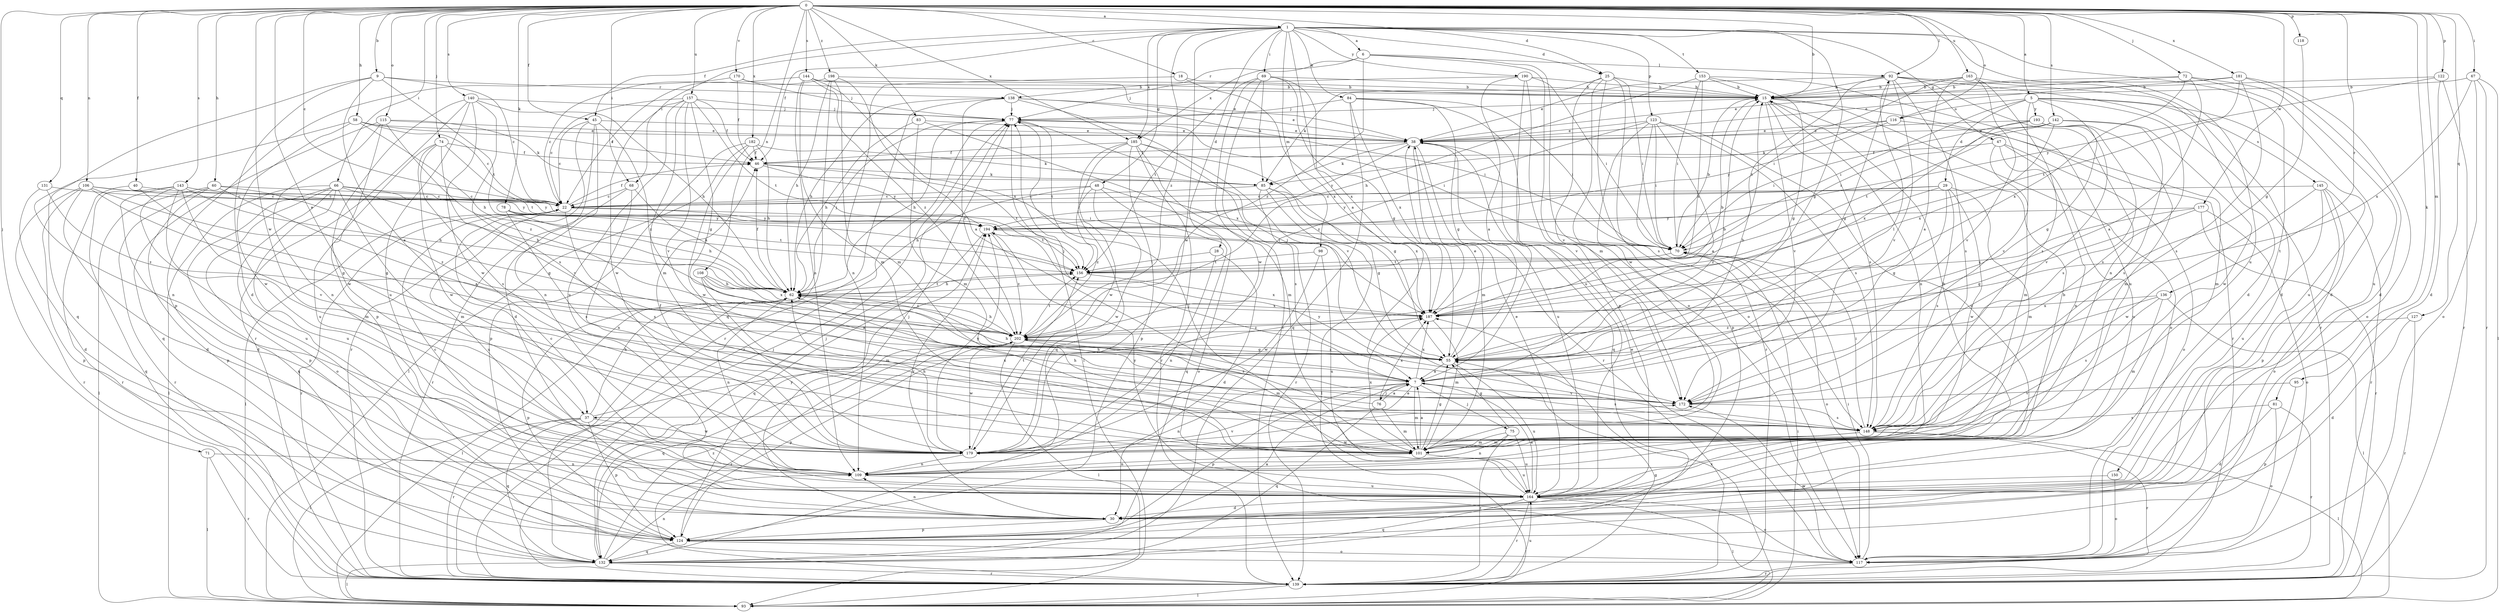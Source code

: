 strict digraph  {
0;
1;
5;
6;
7;
9;
15;
18;
22;
25;
28;
29;
30;
37;
38;
40;
45;
46;
47;
48;
55;
58;
60;
62;
66;
67;
68;
69;
70;
71;
72;
74;
75;
76;
77;
78;
81;
83;
84;
85;
92;
93;
95;
98;
101;
106;
108;
109;
115;
116;
117;
118;
122;
123;
124;
127;
131;
132;
136;
138;
139;
140;
142;
143;
144;
145;
148;
150;
153;
156;
157;
163;
164;
170;
172;
177;
179;
181;
182;
185;
187;
190;
193;
194;
198;
202;
0 -> 1  [label=a];
0 -> 5  [label=a];
0 -> 9  [label=b];
0 -> 15  [label=b];
0 -> 18  [label=c];
0 -> 22  [label=c];
0 -> 25  [label=d];
0 -> 37  [label=e];
0 -> 40  [label=f];
0 -> 45  [label=f];
0 -> 58  [label=h];
0 -> 60  [label=h];
0 -> 66  [label=i];
0 -> 67  [label=i];
0 -> 68  [label=i];
0 -> 71  [label=j];
0 -> 72  [label=j];
0 -> 74  [label=j];
0 -> 78  [label=k];
0 -> 81  [label=k];
0 -> 83  [label=k];
0 -> 92  [label=l];
0 -> 95  [label=m];
0 -> 106  [label=n];
0 -> 108  [label=n];
0 -> 115  [label=o];
0 -> 116  [label=o];
0 -> 118  [label=p];
0 -> 122  [label=p];
0 -> 127  [label=q];
0 -> 131  [label=q];
0 -> 136  [label=r];
0 -> 140  [label=s];
0 -> 142  [label=s];
0 -> 143  [label=s];
0 -> 144  [label=s];
0 -> 157  [label=u];
0 -> 163  [label=u];
0 -> 170  [label=v];
0 -> 177  [label=w];
0 -> 179  [label=w];
0 -> 181  [label=x];
0 -> 182  [label=x];
0 -> 185  [label=x];
0 -> 198  [label=z];
1 -> 6  [label=a];
1 -> 7  [label=a];
1 -> 25  [label=d];
1 -> 28  [label=d];
1 -> 45  [label=f];
1 -> 46  [label=f];
1 -> 47  [label=g];
1 -> 48  [label=g];
1 -> 55  [label=g];
1 -> 68  [label=i];
1 -> 69  [label=i];
1 -> 84  [label=k];
1 -> 98  [label=m];
1 -> 123  [label=p];
1 -> 150  [label=t];
1 -> 153  [label=t];
1 -> 164  [label=u];
1 -> 179  [label=w];
1 -> 185  [label=x];
1 -> 190  [label=y];
1 -> 202  [label=z];
5 -> 29  [label=d];
5 -> 55  [label=g];
5 -> 70  [label=i];
5 -> 116  [label=o];
5 -> 145  [label=s];
5 -> 148  [label=s];
5 -> 164  [label=u];
5 -> 172  [label=v];
5 -> 193  [label=y];
6 -> 92  [label=l];
6 -> 101  [label=m];
6 -> 117  [label=o];
6 -> 138  [label=r];
6 -> 185  [label=x];
6 -> 202  [label=z];
7 -> 15  [label=b];
7 -> 37  [label=e];
7 -> 62  [label=h];
7 -> 75  [label=j];
7 -> 76  [label=j];
7 -> 77  [label=j];
7 -> 92  [label=l];
7 -> 101  [label=m];
7 -> 109  [label=n];
7 -> 124  [label=p];
7 -> 148  [label=s];
7 -> 172  [label=v];
7 -> 187  [label=x];
9 -> 22  [label=c];
9 -> 30  [label=d];
9 -> 37  [label=e];
9 -> 132  [label=q];
9 -> 138  [label=r];
9 -> 156  [label=t];
15 -> 77  [label=j];
15 -> 109  [label=n];
15 -> 117  [label=o];
15 -> 139  [label=r];
15 -> 148  [label=s];
15 -> 172  [label=v];
18 -> 15  [label=b];
18 -> 109  [label=n];
18 -> 187  [label=x];
22 -> 46  [label=f];
22 -> 93  [label=l];
22 -> 139  [label=r];
22 -> 148  [label=s];
22 -> 156  [label=t];
22 -> 164  [label=u];
22 -> 194  [label=y];
25 -> 15  [label=b];
25 -> 70  [label=i];
25 -> 85  [label=k];
25 -> 117  [label=o];
25 -> 148  [label=s];
25 -> 172  [label=v];
25 -> 179  [label=w];
28 -> 30  [label=d];
28 -> 109  [label=n];
28 -> 156  [label=t];
29 -> 22  [label=c];
29 -> 55  [label=g];
29 -> 101  [label=m];
29 -> 148  [label=s];
29 -> 179  [label=w];
29 -> 194  [label=y];
29 -> 202  [label=z];
30 -> 77  [label=j];
30 -> 109  [label=n];
30 -> 124  [label=p];
30 -> 194  [label=y];
37 -> 62  [label=h];
37 -> 93  [label=l];
37 -> 124  [label=p];
37 -> 132  [label=q];
37 -> 139  [label=r];
37 -> 179  [label=w];
37 -> 187  [label=x];
38 -> 46  [label=f];
38 -> 85  [label=k];
38 -> 101  [label=m];
38 -> 132  [label=q];
38 -> 139  [label=r];
38 -> 164  [label=u];
38 -> 194  [label=y];
40 -> 22  [label=c];
40 -> 55  [label=g];
40 -> 139  [label=r];
45 -> 22  [label=c];
45 -> 30  [label=d];
45 -> 38  [label=e];
45 -> 109  [label=n];
45 -> 139  [label=r];
45 -> 202  [label=z];
46 -> 85  [label=k];
46 -> 156  [label=t];
46 -> 194  [label=y];
47 -> 46  [label=f];
47 -> 101  [label=m];
47 -> 109  [label=n];
47 -> 117  [label=o];
47 -> 164  [label=u];
48 -> 22  [label=c];
48 -> 62  [label=h];
48 -> 117  [label=o];
48 -> 132  [label=q];
48 -> 179  [label=w];
48 -> 202  [label=z];
55 -> 7  [label=a];
55 -> 15  [label=b];
55 -> 38  [label=e];
55 -> 77  [label=j];
55 -> 164  [label=u];
55 -> 202  [label=z];
58 -> 22  [label=c];
58 -> 38  [label=e];
58 -> 46  [label=f];
58 -> 62  [label=h];
58 -> 109  [label=n];
58 -> 179  [label=w];
60 -> 7  [label=a];
60 -> 22  [label=c];
60 -> 55  [label=g];
60 -> 93  [label=l];
60 -> 124  [label=p];
60 -> 139  [label=r];
62 -> 46  [label=f];
62 -> 77  [label=j];
62 -> 93  [label=l];
62 -> 109  [label=n];
62 -> 124  [label=p];
62 -> 156  [label=t];
62 -> 187  [label=x];
66 -> 22  [label=c];
66 -> 62  [label=h];
66 -> 70  [label=i];
66 -> 93  [label=l];
66 -> 101  [label=m];
66 -> 117  [label=o];
66 -> 124  [label=p];
66 -> 132  [label=q];
66 -> 164  [label=u];
67 -> 15  [label=b];
67 -> 93  [label=l];
67 -> 117  [label=o];
67 -> 139  [label=r];
67 -> 187  [label=x];
68 -> 22  [label=c];
68 -> 62  [label=h];
68 -> 109  [label=n];
68 -> 139  [label=r];
69 -> 15  [label=b];
69 -> 55  [label=g];
69 -> 85  [label=k];
69 -> 139  [label=r];
69 -> 156  [label=t];
69 -> 179  [label=w];
69 -> 187  [label=x];
70 -> 15  [label=b];
70 -> 117  [label=o];
70 -> 156  [label=t];
71 -> 93  [label=l];
71 -> 109  [label=n];
71 -> 139  [label=r];
72 -> 7  [label=a];
72 -> 15  [label=b];
72 -> 30  [label=d];
72 -> 38  [label=e];
72 -> 164  [label=u];
72 -> 187  [label=x];
74 -> 46  [label=f];
74 -> 148  [label=s];
74 -> 156  [label=t];
74 -> 164  [label=u];
74 -> 172  [label=v];
74 -> 179  [label=w];
75 -> 55  [label=g];
75 -> 101  [label=m];
75 -> 109  [label=n];
75 -> 139  [label=r];
75 -> 164  [label=u];
76 -> 7  [label=a];
76 -> 101  [label=m];
76 -> 132  [label=q];
76 -> 187  [label=x];
76 -> 202  [label=z];
77 -> 38  [label=e];
77 -> 62  [label=h];
77 -> 70  [label=i];
77 -> 93  [label=l];
77 -> 139  [label=r];
77 -> 156  [label=t];
78 -> 62  [label=h];
78 -> 148  [label=s];
78 -> 156  [label=t];
78 -> 194  [label=y];
81 -> 30  [label=d];
81 -> 117  [label=o];
81 -> 139  [label=r];
81 -> 148  [label=s];
83 -> 38  [label=e];
83 -> 62  [label=h];
83 -> 101  [label=m];
83 -> 187  [label=x];
84 -> 55  [label=g];
84 -> 70  [label=i];
84 -> 77  [label=j];
84 -> 132  [label=q];
84 -> 172  [label=v];
84 -> 187  [label=x];
85 -> 22  [label=c];
85 -> 55  [label=g];
85 -> 93  [label=l];
85 -> 139  [label=r];
85 -> 187  [label=x];
92 -> 15  [label=b];
92 -> 30  [label=d];
92 -> 38  [label=e];
92 -> 55  [label=g];
92 -> 109  [label=n];
92 -> 139  [label=r];
92 -> 148  [label=s];
92 -> 156  [label=t];
92 -> 172  [label=v];
93 -> 70  [label=i];
93 -> 187  [label=x];
95 -> 124  [label=p];
95 -> 172  [label=v];
98 -> 156  [label=t];
98 -> 164  [label=u];
98 -> 179  [label=w];
101 -> 7  [label=a];
101 -> 55  [label=g];
101 -> 109  [label=n];
101 -> 164  [label=u];
101 -> 187  [label=x];
106 -> 22  [label=c];
106 -> 30  [label=d];
106 -> 55  [label=g];
106 -> 124  [label=p];
106 -> 139  [label=r];
106 -> 194  [label=y];
106 -> 202  [label=z];
108 -> 7  [label=a];
108 -> 62  [label=h];
108 -> 101  [label=m];
108 -> 187  [label=x];
108 -> 202  [label=z];
109 -> 15  [label=b];
109 -> 22  [label=c];
109 -> 164  [label=u];
115 -> 38  [label=e];
115 -> 85  [label=k];
115 -> 109  [label=n];
115 -> 132  [label=q];
115 -> 179  [label=w];
115 -> 202  [label=z];
116 -> 38  [label=e];
116 -> 85  [label=k];
116 -> 101  [label=m];
116 -> 194  [label=y];
117 -> 38  [label=e];
117 -> 70  [label=i];
117 -> 139  [label=r];
117 -> 172  [label=v];
118 -> 55  [label=g];
122 -> 15  [label=b];
122 -> 30  [label=d];
122 -> 139  [label=r];
122 -> 194  [label=y];
123 -> 7  [label=a];
123 -> 38  [label=e];
123 -> 70  [label=i];
123 -> 124  [label=p];
123 -> 139  [label=r];
123 -> 148  [label=s];
123 -> 164  [label=u];
123 -> 202  [label=z];
124 -> 7  [label=a];
124 -> 117  [label=o];
124 -> 132  [label=q];
124 -> 194  [label=y];
127 -> 30  [label=d];
127 -> 139  [label=r];
127 -> 202  [label=z];
131 -> 22  [label=c];
131 -> 30  [label=d];
131 -> 202  [label=z];
132 -> 77  [label=j];
132 -> 93  [label=l];
132 -> 109  [label=n];
132 -> 139  [label=r];
132 -> 202  [label=z];
136 -> 93  [label=l];
136 -> 101  [label=m];
136 -> 148  [label=s];
136 -> 172  [label=v];
136 -> 187  [label=x];
138 -> 38  [label=e];
138 -> 62  [label=h];
138 -> 70  [label=i];
138 -> 77  [label=j];
138 -> 139  [label=r];
138 -> 172  [label=v];
138 -> 202  [label=z];
139 -> 55  [label=g];
139 -> 77  [label=j];
139 -> 93  [label=l];
139 -> 164  [label=u];
140 -> 62  [label=h];
140 -> 77  [label=j];
140 -> 124  [label=p];
140 -> 139  [label=r];
140 -> 148  [label=s];
140 -> 164  [label=u];
140 -> 179  [label=w];
142 -> 38  [label=e];
142 -> 70  [label=i];
142 -> 148  [label=s];
142 -> 156  [label=t];
142 -> 179  [label=w];
142 -> 187  [label=x];
143 -> 22  [label=c];
143 -> 30  [label=d];
143 -> 62  [label=h];
143 -> 101  [label=m];
143 -> 132  [label=q];
143 -> 164  [label=u];
143 -> 172  [label=v];
143 -> 194  [label=y];
144 -> 15  [label=b];
144 -> 22  [label=c];
144 -> 38  [label=e];
144 -> 101  [label=m];
144 -> 109  [label=n];
144 -> 187  [label=x];
144 -> 202  [label=z];
145 -> 22  [label=c];
145 -> 117  [label=o];
145 -> 124  [label=p];
145 -> 139  [label=r];
145 -> 164  [label=u];
145 -> 179  [label=w];
148 -> 62  [label=h];
148 -> 70  [label=i];
148 -> 93  [label=l];
148 -> 101  [label=m];
148 -> 139  [label=r];
148 -> 179  [label=w];
150 -> 117  [label=o];
150 -> 164  [label=u];
153 -> 15  [label=b];
153 -> 55  [label=g];
153 -> 62  [label=h];
153 -> 70  [label=i];
153 -> 164  [label=u];
153 -> 187  [label=x];
156 -> 62  [label=h];
156 -> 187  [label=x];
157 -> 22  [label=c];
157 -> 46  [label=f];
157 -> 55  [label=g];
157 -> 77  [label=j];
157 -> 101  [label=m];
157 -> 156  [label=t];
157 -> 164  [label=u];
157 -> 172  [label=v];
157 -> 179  [label=w];
163 -> 7  [label=a];
163 -> 15  [label=b];
163 -> 30  [label=d];
163 -> 70  [label=i];
163 -> 148  [label=s];
163 -> 172  [label=v];
164 -> 7  [label=a];
164 -> 15  [label=b];
164 -> 22  [label=c];
164 -> 30  [label=d];
164 -> 38  [label=e];
164 -> 77  [label=j];
164 -> 93  [label=l];
164 -> 117  [label=o];
164 -> 132  [label=q];
164 -> 139  [label=r];
164 -> 194  [label=y];
170 -> 15  [label=b];
170 -> 46  [label=f];
170 -> 77  [label=j];
170 -> 124  [label=p];
172 -> 62  [label=h];
172 -> 148  [label=s];
172 -> 194  [label=y];
177 -> 55  [label=g];
177 -> 117  [label=o];
177 -> 139  [label=r];
177 -> 187  [label=x];
177 -> 194  [label=y];
179 -> 46  [label=f];
179 -> 62  [label=h];
179 -> 109  [label=n];
179 -> 156  [label=t];
179 -> 172  [label=v];
179 -> 194  [label=y];
181 -> 15  [label=b];
181 -> 30  [label=d];
181 -> 38  [label=e];
181 -> 117  [label=o];
181 -> 148  [label=s];
181 -> 156  [label=t];
182 -> 46  [label=f];
182 -> 62  [label=h];
182 -> 85  [label=k];
182 -> 93  [label=l];
182 -> 124  [label=p];
182 -> 179  [label=w];
185 -> 46  [label=f];
185 -> 55  [label=g];
185 -> 101  [label=m];
185 -> 124  [label=p];
185 -> 132  [label=q];
185 -> 139  [label=r];
185 -> 148  [label=s];
185 -> 179  [label=w];
187 -> 15  [label=b];
187 -> 101  [label=m];
187 -> 202  [label=z];
190 -> 7  [label=a];
190 -> 15  [label=b];
190 -> 70  [label=i];
190 -> 77  [label=j];
190 -> 124  [label=p];
190 -> 164  [label=u];
193 -> 38  [label=e];
193 -> 70  [label=i];
193 -> 101  [label=m];
193 -> 148  [label=s];
193 -> 172  [label=v];
193 -> 187  [label=x];
194 -> 70  [label=i];
194 -> 132  [label=q];
194 -> 202  [label=z];
198 -> 7  [label=a];
198 -> 15  [label=b];
198 -> 22  [label=c];
198 -> 62  [label=h];
198 -> 101  [label=m];
198 -> 132  [label=q];
202 -> 55  [label=g];
202 -> 62  [label=h];
202 -> 93  [label=l];
202 -> 101  [label=m];
202 -> 124  [label=p];
202 -> 132  [label=q];
202 -> 139  [label=r];
202 -> 156  [label=t];
202 -> 179  [label=w];
}

